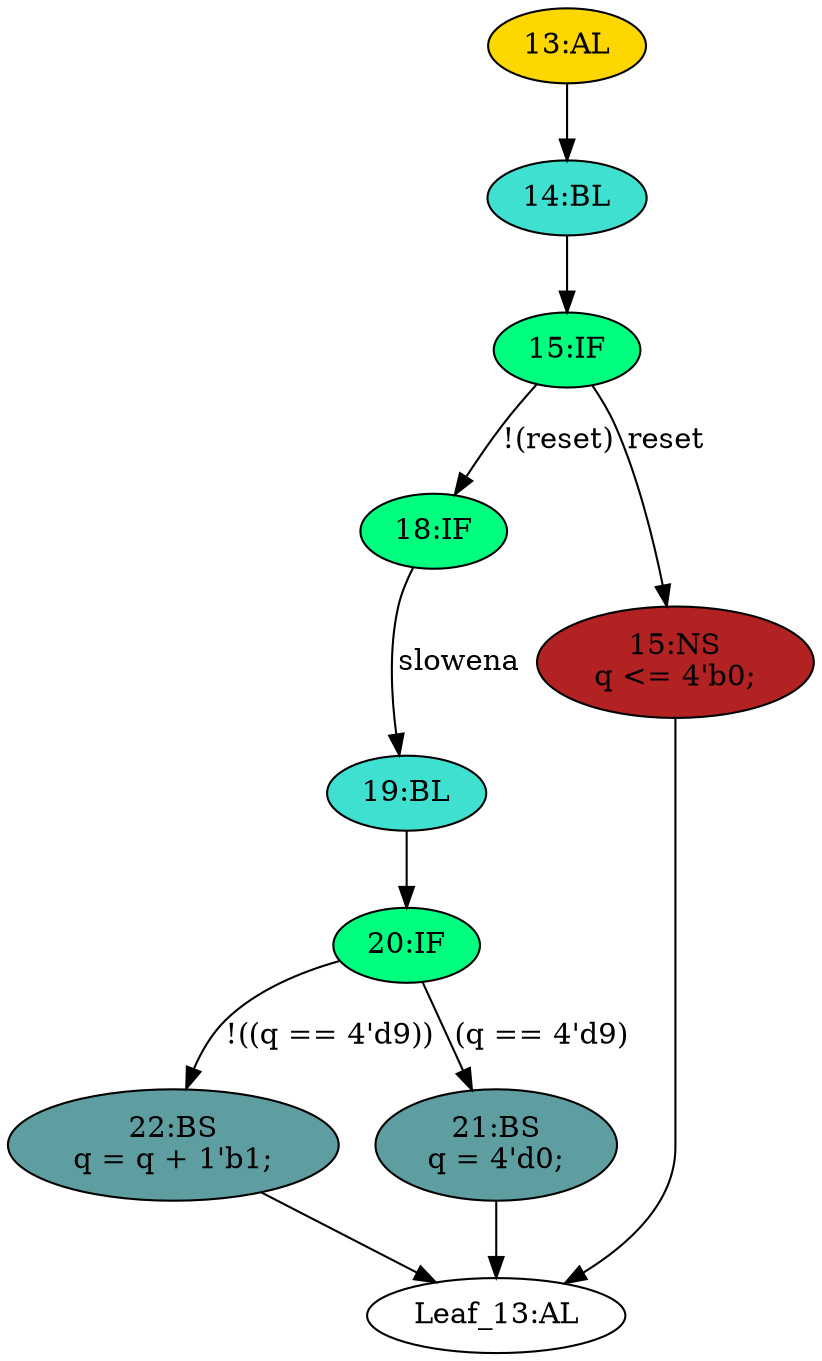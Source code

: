 strict digraph "" {
	node [label="\N"];
	"15:IF"	[ast="<pyverilog.vparser.ast.IfStatement object at 0x7fc1464dda90>",
		fillcolor=springgreen,
		label="15:IF",
		statements="[]",
		style=filled,
		typ=IfStatement];
	"18:IF"	[ast="<pyverilog.vparser.ast.IfStatement object at 0x7fc1464ddad0>",
		fillcolor=springgreen,
		label="18:IF",
		statements="[]",
		style=filled,
		typ=IfStatement];
	"15:IF" -> "18:IF"	[cond="['reset']",
		label="!(reset)",
		lineno=15];
	"15:NS"	[ast="<pyverilog.vparser.ast.NonblockingSubstitution object at 0x7fc1464ddb50>",
		fillcolor=firebrick,
		label="15:NS
q <= 4'b0;",
		statements="[<pyverilog.vparser.ast.NonblockingSubstitution object at 0x7fc1464ddb50>]",
		style=filled,
		typ=NonblockingSubstitution];
	"15:IF" -> "15:NS"	[cond="['reset']",
		label=reset,
		lineno=15];
	"19:BL"	[ast="<pyverilog.vparser.ast.Block object at 0x7fc1464dda10>",
		fillcolor=turquoise,
		label="19:BL",
		statements="[]",
		style=filled,
		typ=Block];
	"20:IF"	[ast="<pyverilog.vparser.ast.IfStatement object at 0x7fc1464dd490>",
		fillcolor=springgreen,
		label="20:IF",
		statements="[]",
		style=filled,
		typ=IfStatement];
	"19:BL" -> "20:IF"	[cond="[]",
		lineno=None];
	"14:BL"	[ast="<pyverilog.vparser.ast.Block object at 0x7fc1464dda50>",
		fillcolor=turquoise,
		label="14:BL",
		statements="[]",
		style=filled,
		typ=Block];
	"14:BL" -> "15:IF"	[cond="[]",
		lineno=None];
	"18:IF" -> "19:BL"	[cond="['slowena']",
		label=slowena,
		lineno=18];
	"22:BS"	[ast="<pyverilog.vparser.ast.BlockingSubstitution object at 0x7fc1464dd5d0>",
		fillcolor=cadetblue,
		label="22:BS
q = q + 1'b1;",
		statements="[<pyverilog.vparser.ast.BlockingSubstitution object at 0x7fc1464dd5d0>]",
		style=filled,
		typ=BlockingSubstitution];
	"20:IF" -> "22:BS"	[cond="['q']",
		label="!((q == 4'd9))",
		lineno=20];
	"21:BS"	[ast="<pyverilog.vparser.ast.BlockingSubstitution object at 0x7fc1464dd810>",
		fillcolor=cadetblue,
		label="21:BS
q = 4'd0;",
		statements="[<pyverilog.vparser.ast.BlockingSubstitution object at 0x7fc1464dd810>]",
		style=filled,
		typ=BlockingSubstitution];
	"20:IF" -> "21:BS"	[cond="['q']",
		label="(q == 4'd9)",
		lineno=20];
	"Leaf_13:AL"	[def_var="['q']",
		label="Leaf_13:AL"];
	"15:NS" -> "Leaf_13:AL"	[cond="[]",
		lineno=None];
	"22:BS" -> "Leaf_13:AL"	[cond="[]",
		lineno=None];
	"13:AL"	[ast="<pyverilog.vparser.ast.Always object at 0x7fc1464ddd90>",
		clk_sens=True,
		fillcolor=gold,
		label="13:AL",
		sens="['clk']",
		statements="[]",
		style=filled,
		typ=Always,
		use_var="['reset', 'q', 'slowena']"];
	"13:AL" -> "14:BL"	[cond="[]",
		lineno=None];
	"21:BS" -> "Leaf_13:AL"	[cond="[]",
		lineno=None];
}

